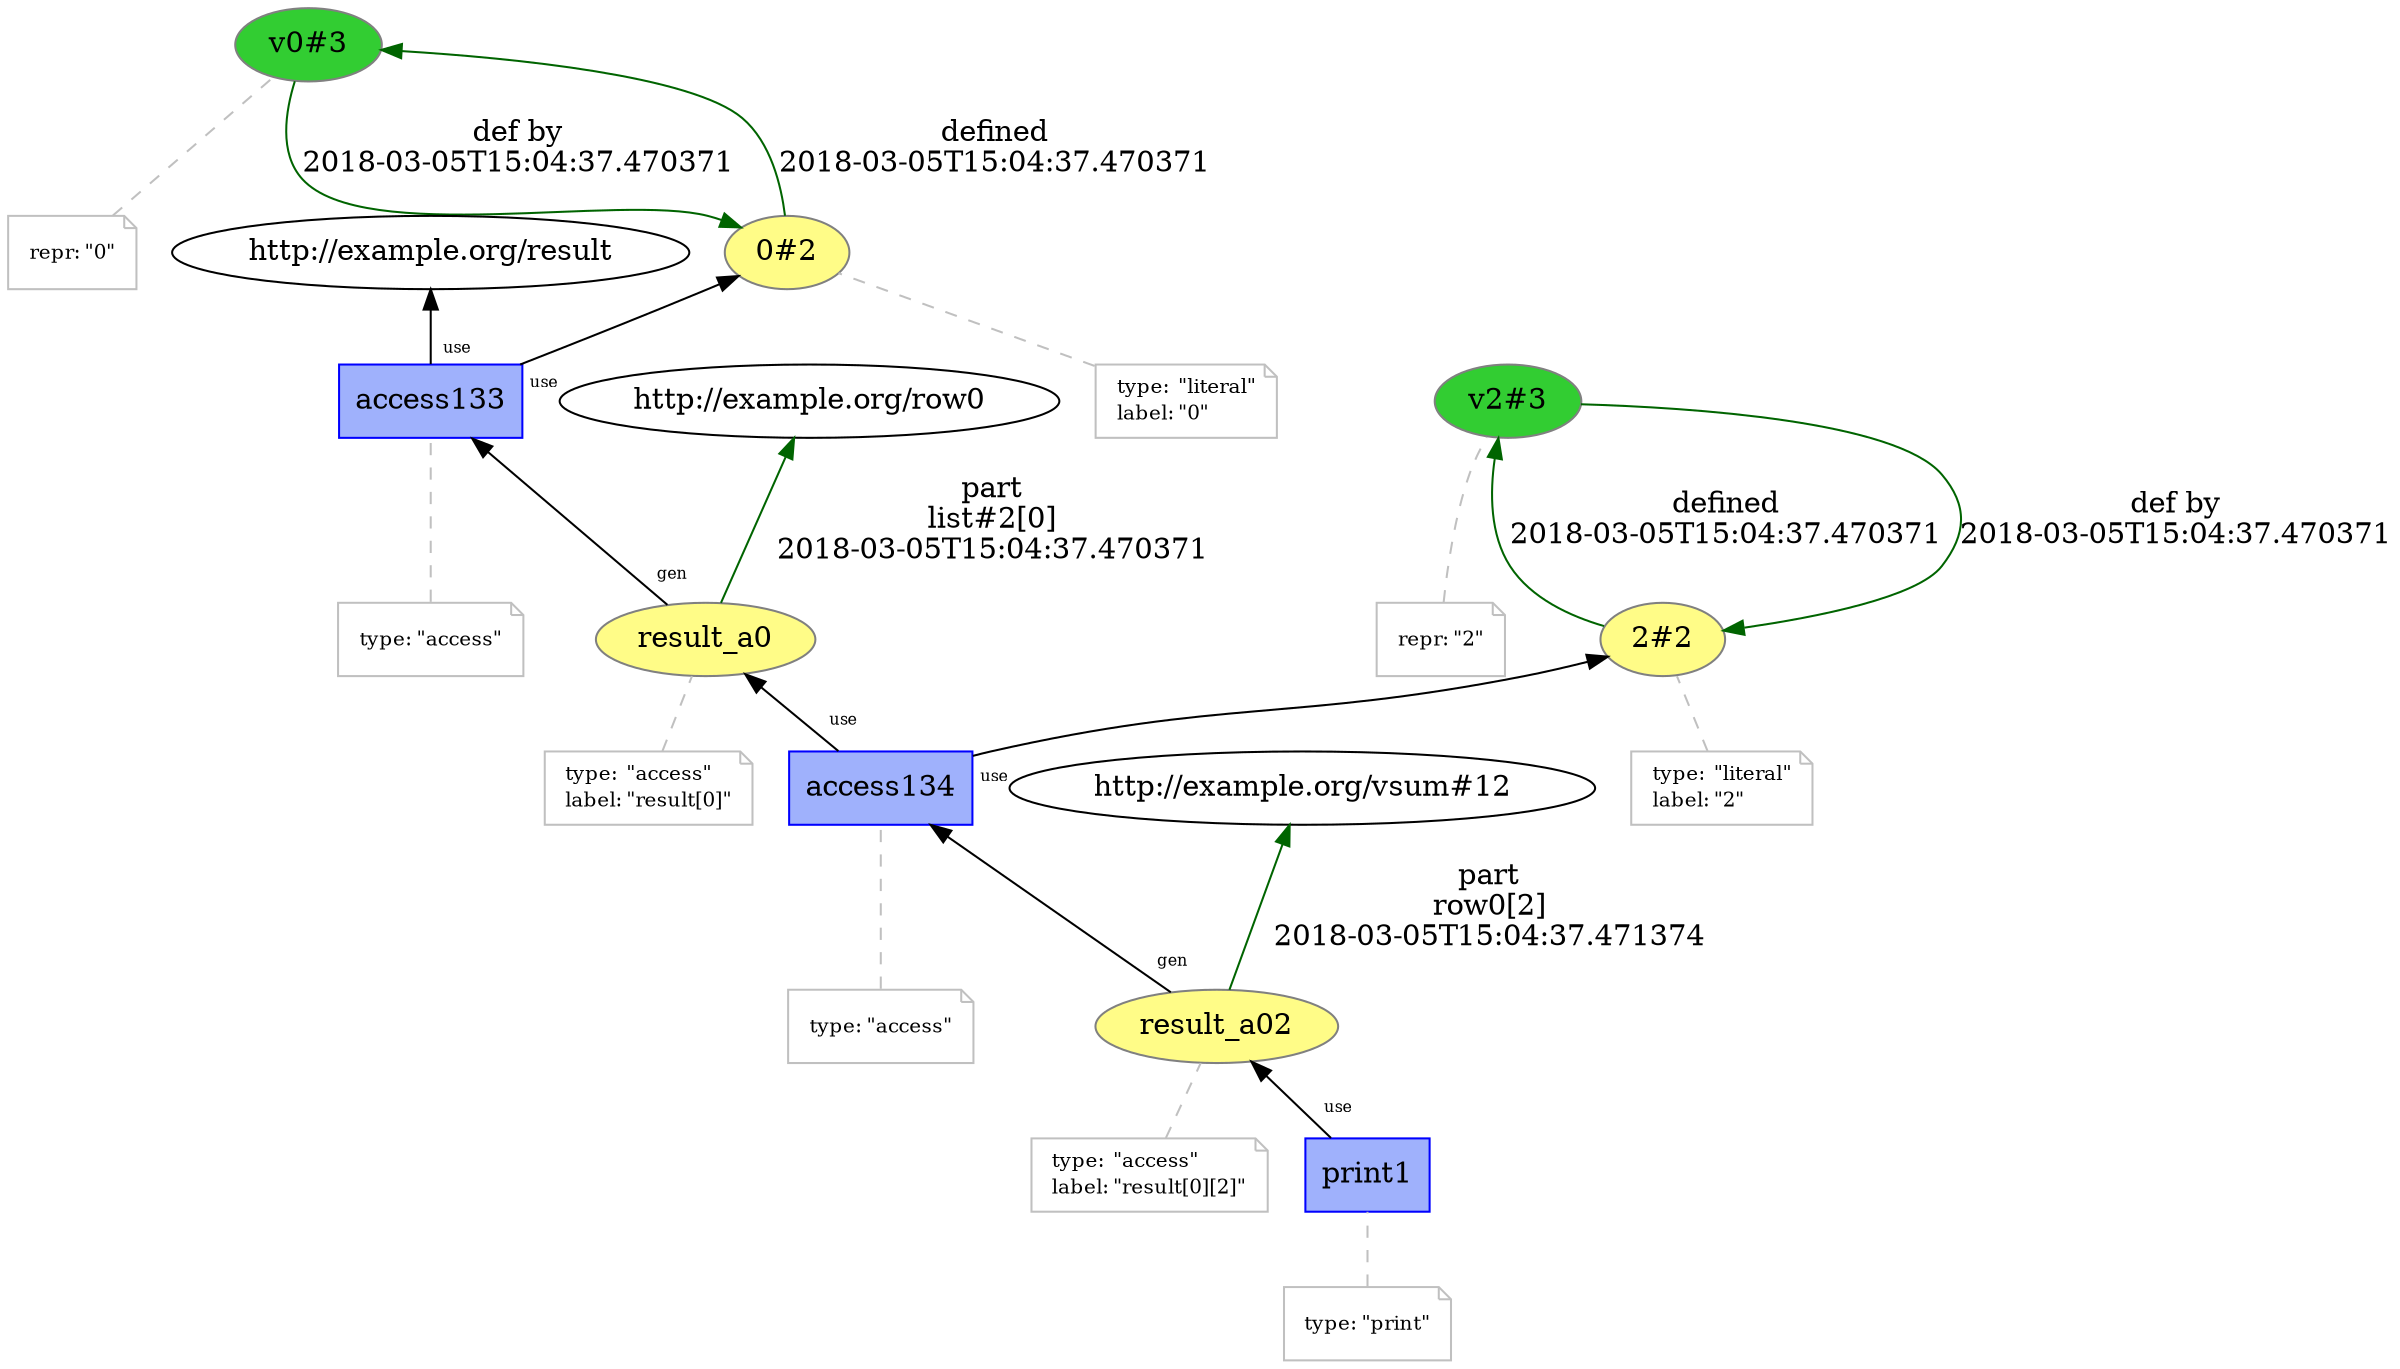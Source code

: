 digraph "PROV" { size="16,12"; rankdir="BT";
"http://example.org/0#2" [fillcolor="#FFFC87",color="#808080",style="filled",label="0#2",URL="http://example.org/0#2"]
"-attrs0" [color="gray",shape="note",fontsize="10",fontcolor="black",label=<<TABLE cellpadding="0" border="0">
	<TR>
	    <TD align="left">type:</TD>
	    <TD align="left">&quot;literal&quot;</TD>
	</TR>
	<TR>
	    <TD align="left">label:</TD>
	    <TD align="left">&quot;0&quot;</TD>
	</TR>
</TABLE>>]
"-attrs0" -> "http://example.org/0#2" [color="gray",style="dashed",arrowhead="none"]
"http://example.org/v0#3" [fillcolor="#32CD32",color="#808080",style="filled",label="v0#3",URL="http://example.org/v0#3"]
"-attrs1" [color="gray",shape="note",fontsize="10",fontcolor="black",label=<<TABLE cellpadding="0" border="0">
	<TR>
	    <TD align="left">repr:</TD>
	    <TD align="left">&quot;0&quot;</TD>
	</TR>
</TABLE>>]
"-attrs1" -> "http://example.org/v0#3" [color="gray",style="dashed",arrowhead="none"]
"http://example.org/0#2" -> "http://example.org/v0#3" [labelfontsize="8",labeldistance="1.5",color="darkgreen",labelangle="60.0",rotation="20",label="defined
2018-03-05T15:04:37.470371"]
"http://example.org/v0#3" -> "http://example.org/0#2" [labelfontsize="8",labeldistance="1.5",color="darkgreen",labelangle="60.0",rotation="20",label="def by
2018-03-05T15:04:37.470371"]
"http://example.org/2#2" [fillcolor="#FFFC87",color="#808080",style="filled",label="2#2",URL="http://example.org/2#2"]
"-attrs2" [color="gray",shape="note",fontsize="10",fontcolor="black",label=<<TABLE cellpadding="0" border="0">
	<TR>
	    <TD align="left">type:</TD>
	    <TD align="left">&quot;literal&quot;</TD>
	</TR>
	<TR>
	    <TD align="left">label:</TD>
	    <TD align="left">&quot;2&quot;</TD>
	</TR>
</TABLE>>]
"-attrs2" -> "http://example.org/2#2" [color="gray",style="dashed",arrowhead="none"]
"http://example.org/v2#3" [fillcolor="#32CD32",color="#808080",style="filled",label="v2#3",URL="http://example.org/v2#3"]
"-attrs3" [color="gray",shape="note",fontsize="10",fontcolor="black",label=<<TABLE cellpadding="0" border="0">
	<TR>
	    <TD align="left">repr:</TD>
	    <TD align="left">&quot;2&quot;</TD>
	</TR>
</TABLE>>]
"-attrs3" -> "http://example.org/v2#3" [color="gray",style="dashed",arrowhead="none"]
"http://example.org/2#2" -> "http://example.org/v2#3" [labelfontsize="8",labeldistance="1.5",color="darkgreen",labelangle="60.0",rotation="20",label="defined
2018-03-05T15:04:37.470371"]
"http://example.org/v2#3" -> "http://example.org/2#2" [labelfontsize="8",labeldistance="1.5",color="darkgreen",labelangle="60.0",rotation="20",label="def by
2018-03-05T15:04:37.470371"]
"http://example.org/result_a0" [fillcolor="#FFFC87",color="#808080",style="filled",label="result_a0",URL="http://example.org/result_a0"]
"-attrs4" [color="gray",shape="note",fontsize="10",fontcolor="black",label=<<TABLE cellpadding="0" border="0">
	<TR>
	    <TD align="left">type:</TD>
	    <TD align="left">&quot;access&quot;</TD>
	</TR>
	<TR>
	    <TD align="left">label:</TD>
	    <TD align="left">&quot;result[0]&quot;</TD>
	</TR>
</TABLE>>]
"-attrs4" -> "http://example.org/result_a0" [color="gray",style="dashed",arrowhead="none"]
"http://example.org/result_a0" -> "http://example.org/row0" [labelfontsize="8",labeldistance="1.5",color="darkgreen",labelangle="60.0",rotation="20",label="part
list#2[0]
2018-03-05T15:04:37.470371"]
"http://example.org/access133" [fillcolor="#9FB1FC",color="#0000FF",shape="polygon",sides="4",style="filled",label="access133",URL="http://example.org/access133"]
"-attrs5" [color="gray",shape="note",fontsize="10",fontcolor="black",label=<<TABLE cellpadding="0" border="0">
	<TR>
	    <TD align="left">type:</TD>
	    <TD align="left">&quot;access&quot;</TD>
	</TR>
</TABLE>>]
"-attrs5" -> "http://example.org/access133" [color="gray",style="dashed",arrowhead="none"]
"http://example.org/access133" -> "http://example.org/result" [labelfontsize="8",labeldistance="1.5",labelangle="60.0",rotation="20",taillabel="use"]
"http://example.org/access133" -> "http://example.org/0#2" [labelfontsize="8",labeldistance="1.5",labelangle="60.0",rotation="20",taillabel="use"]
"http://example.org/result_a0" -> "http://example.org/access133" [labelfontsize="8",labeldistance="1.5",labelangle="60.0",rotation="20",taillabel="gen"]
"http://example.org/result_a02" [fillcolor="#FFFC87",color="#808080",style="filled",label="result_a02",URL="http://example.org/result_a02"]
"-attrs6" [color="gray",shape="note",fontsize="10",fontcolor="black",label=<<TABLE cellpadding="0" border="0">
	<TR>
	    <TD align="left">type:</TD>
	    <TD align="left">&quot;access&quot;</TD>
	</TR>
	<TR>
	    <TD align="left">label:</TD>
	    <TD align="left">&quot;result[0][2]&quot;</TD>
	</TR>
</TABLE>>]
"-attrs6" -> "http://example.org/result_a02" [color="gray",style="dashed",arrowhead="none"]
"http://example.org/result_a02" -> "http://example.org/vsum#12" [labelfontsize="8",labeldistance="1.5",color="darkgreen",labelangle="60.0",rotation="20",label="part
row0[2]
2018-03-05T15:04:37.471374"]
"http://example.org/access134" [fillcolor="#9FB1FC",color="#0000FF",shape="polygon",sides="4",style="filled",label="access134",URL="http://example.org/access134"]
"-attrs7" [color="gray",shape="note",fontsize="10",fontcolor="black",label=<<TABLE cellpadding="0" border="0">
	<TR>
	    <TD align="left">type:</TD>
	    <TD align="left">&quot;access&quot;</TD>
	</TR>
</TABLE>>]
"-attrs7" -> "http://example.org/access134" [color="gray",style="dashed",arrowhead="none"]
"http://example.org/access134" -> "http://example.org/result_a0" [labelfontsize="8",labeldistance="1.5",labelangle="60.0",rotation="20",taillabel="use"]
"http://example.org/access134" -> "http://example.org/2#2" [labelfontsize="8",labeldistance="1.5",labelangle="60.0",rotation="20",taillabel="use"]
"http://example.org/result_a02" -> "http://example.org/access134" [labelfontsize="8",labeldistance="1.5",labelangle="60.0",rotation="20",taillabel="gen"]
"http://example.org/print1" [fillcolor="#9FB1FC",color="#0000FF",shape="polygon",sides="4",style="filled",label="print1",URL="http://example.org/print1"]
"-attrs8" [color="gray",shape="note",fontsize="10",fontcolor="black",label=<<TABLE cellpadding="0" border="0">
	<TR>
	    <TD align="left">type:</TD>
	    <TD align="left">&quot;print&quot;</TD>
	</TR>
</TABLE>>]
"-attrs8" -> "http://example.org/print1" [color="gray",style="dashed",arrowhead="none"]
"http://example.org/print1" -> "http://example.org/result_a02" [labelfontsize="8",labeldistance="1.5",labelangle="60.0",rotation="20",taillabel="use"]
}